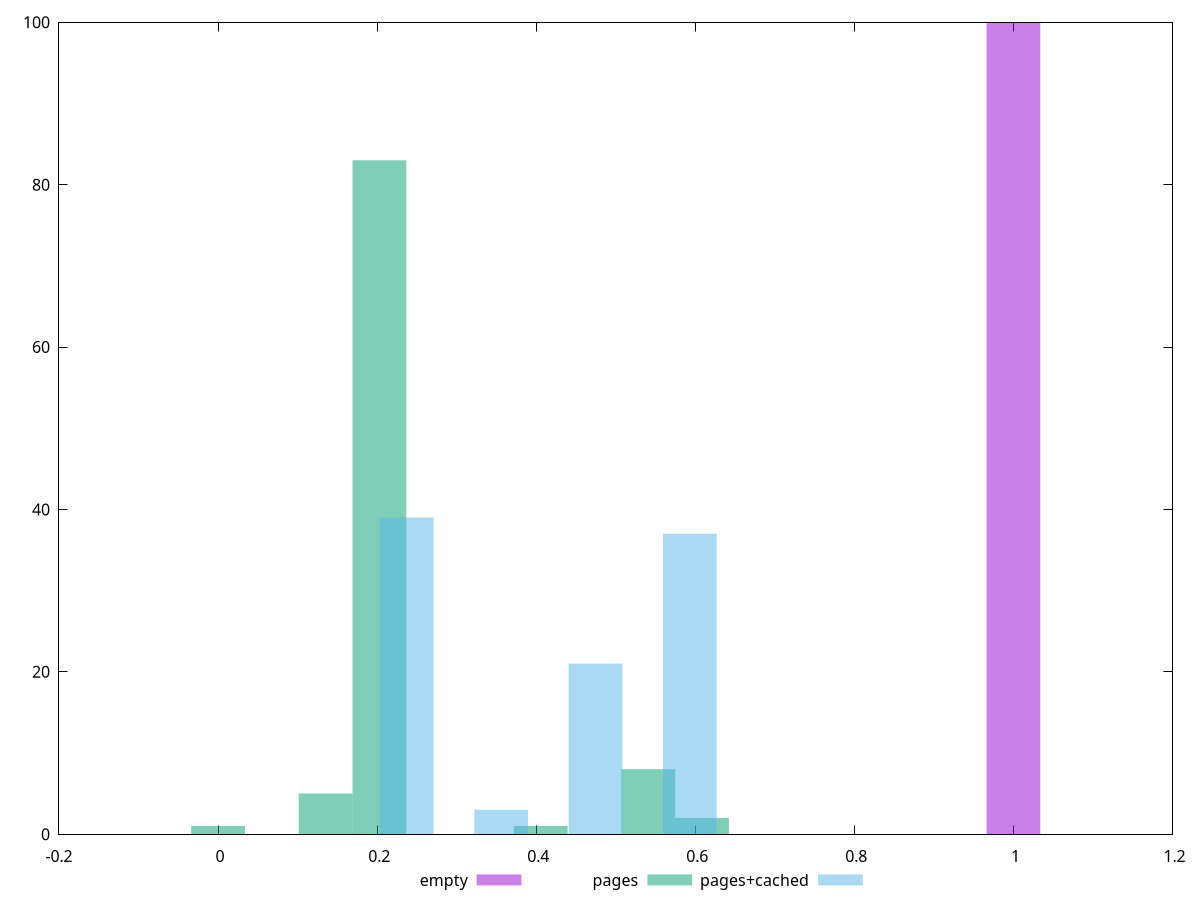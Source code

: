 $_empty <<EOF
1 100
EOF
$_pages <<EOF
0.20282863280233582 83
0.5408763541395621 8
0.13521908853489054 5
0 1
0.6084858984070074 2
0.40565726560467164 1
EOF
$_pagesCached <<EOF
0.23727557388945916 39
0.5931889347236479 37
0.4745511477789183 21
0.35591336083418873 3
EOF
set key outside below
set terminal pngcairo
set output "report_00005_2020-11-02T22-26-11.212Z/cumulative-layout-shift/cumulative-layout-shift_empty_pages_pages+cached+hist.png"
set boxwidth 0.06760954426744527
set style fill transparent solid 0.5 noborder
set yrange [0:100]
plot $_empty title "empty" with boxes ,$_pages title "pages" with boxes ,$_pagesCached title "pages+cached" with boxes ,